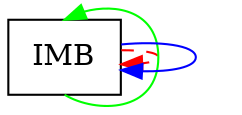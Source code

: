 digraph IMBLogo {
	graph [color="black"];

	imb[label="IMB", shape="box"];
	imb -> imb [style="dashed", color="red"];
	imb -> imb [style="", color="green", headport=n, tailport=s];
	imb -> imb [color="blue"];
}
